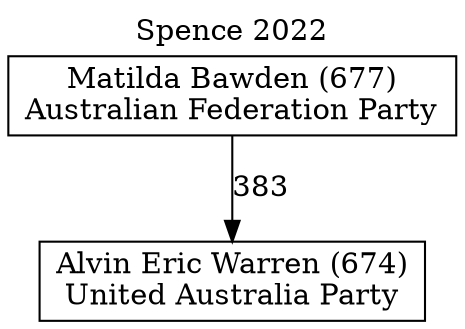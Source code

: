 // House preference flow
digraph "Alvin Eric Warren (674)_Spence_2022" {
	graph [label="Spence 2022" labelloc=t mclimit=10]
	node [shape=box]
	"Alvin Eric Warren (674)" [label="Alvin Eric Warren (674)
United Australia Party"]
	"Matilda Bawden (677)" [label="Matilda Bawden (677)
Australian Federation Party"]
	"Matilda Bawden (677)" -> "Alvin Eric Warren (674)" [label=383]
}
